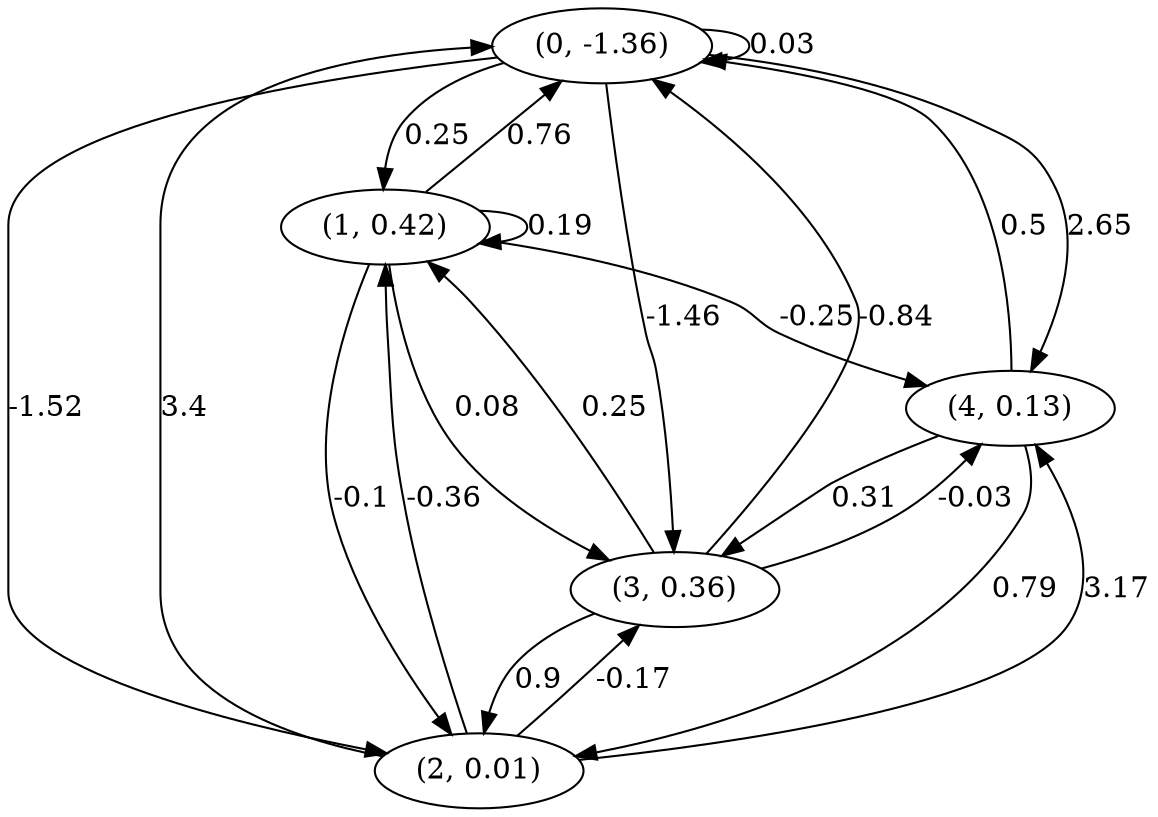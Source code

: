 digraph {
    0 [ label = "(0, -1.36)" ]
    1 [ label = "(1, 0.42)" ]
    2 [ label = "(2, 0.01)" ]
    3 [ label = "(3, 0.36)" ]
    4 [ label = "(4, 0.13)" ]
    0 -> 0 [ label = "0.03" ]
    1 -> 1 [ label = "0.19" ]
    1 -> 0 [ label = "0.76" ]
    2 -> 0 [ label = "3.4" ]
    3 -> 0 [ label = "-0.84" ]
    4 -> 0 [ label = "0.5" ]
    0 -> 1 [ label = "0.25" ]
    2 -> 1 [ label = "-0.36" ]
    3 -> 1 [ label = "0.25" ]
    0 -> 2 [ label = "-1.52" ]
    1 -> 2 [ label = "-0.1" ]
    3 -> 2 [ label = "0.9" ]
    4 -> 2 [ label = "0.79" ]
    0 -> 3 [ label = "-1.46" ]
    1 -> 3 [ label = "0.08" ]
    2 -> 3 [ label = "-0.17" ]
    4 -> 3 [ label = "0.31" ]
    0 -> 4 [ label = "2.65" ]
    1 -> 4 [ label = "-0.25" ]
    2 -> 4 [ label = "3.17" ]
    3 -> 4 [ label = "-0.03" ]
}

